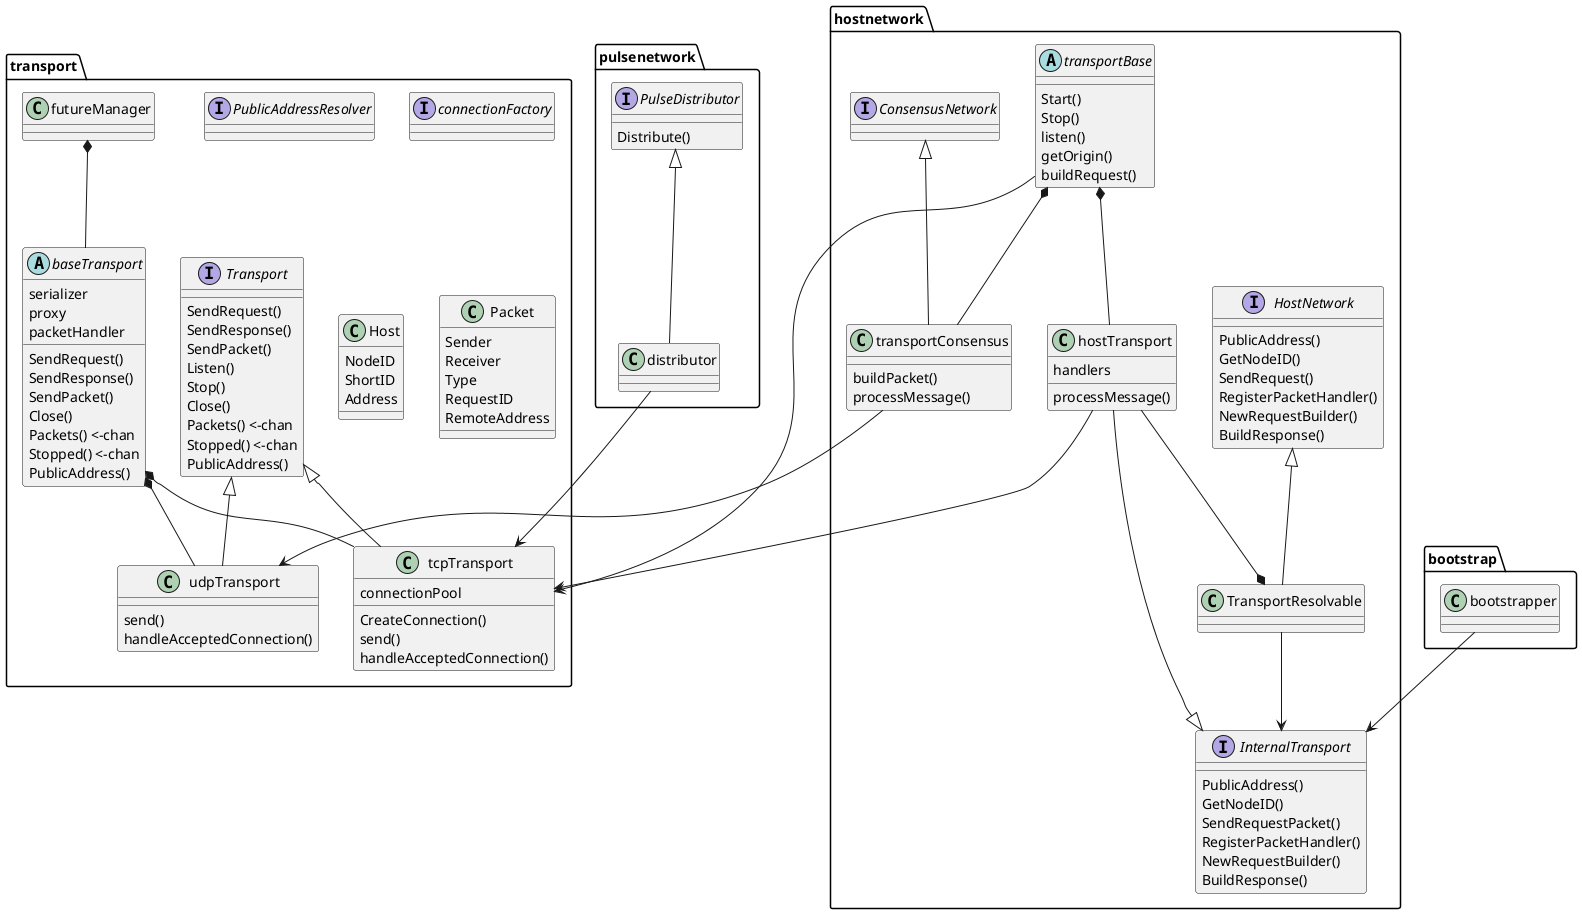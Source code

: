 @startuml

package hostnetwork {
abstract class transportBase {
Start()
Stop()
listen()
getOrigin()
buildRequest()
}

class hostTransport {
handlers
processMessage()
}

interface InternalTransport{
PublicAddress()
GetNodeID()
SendRequestPacket()
RegisterPacketHandler()
NewRequestBuilder()
BuildResponse()
}

InternalTransport <|-- hostTransport
transportBase *-- hostTransport

interface HostNetwork {
PublicAddress()
GetNodeID()
SendRequest()
RegisterPacketHandler()
NewRequestBuilder()
BuildResponse()
}

class TransportResolvable {
}
HostNetwork <|-- TransportResolvable

interface ConsensusNetwork
class transportConsensus {
buildPacket()
processMessage()
}
transportBase *-- transportConsensus
ConsensusNetwork <|-- transportConsensus

TransportResolvable --> InternalTransport
}

package transport {
interface Transport {
SendRequest()
SendResponse()
SendPacket()
Listen()
Stop()
Close()
Packets() <-chan
Stopped() <-chan
PublicAddress()
}
class futureManager
interface PublicAddressResolver
interface connectionFactory

class Host {
NodeID
ShortID
Address
}
class Packet {
Sender
Receiver
Type
RequestID
RemoteAddress
}

abstract class baseTransport {
serializer
proxy
packetHandler
SendRequest()
SendResponse()
SendPacket()
Close()
Packets() <-chan
Stopped() <-chan
PublicAddress()
}
futureManager *-- baseTransport

class tcpTransport {
connectionPool
CreateConnection()
send()
handleAcceptedConnection()
}
baseTransport *-- tcpTransport

class udpTransport {
send()
handleAcceptedConnection()
}

baseTransport *-- udpTransport
Transport <|-- tcpTransport
Transport <|-- udpTransport

}

tcpTransport <-- transportBase

package bootstrap {
class bootstrapper {
}
}
bootstrapper --> InternalTransport

package pulsenetwork {
interface PulseDistributor {
Distribute()
}
class distributor
PulseDistributor <|-- distributor
distributor-->tcpTransport
}
transportConsensus --> udpTransport
hostTransport --> tcpTransport

hostTransport --* TransportResolvable

@enduml
